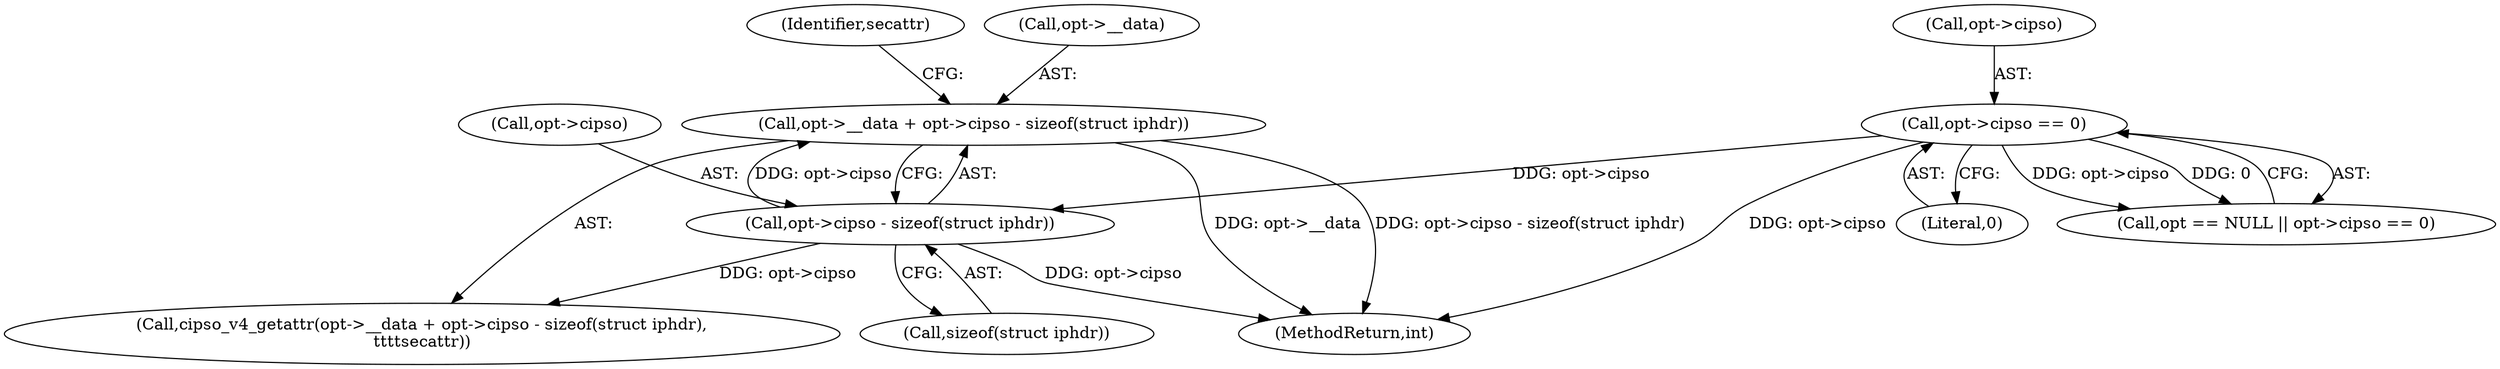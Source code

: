 digraph "1_linux_f6d8bd051c391c1c0458a30b2a7abcd939329259_9@API" {
"1000126" [label="(Call,opt->__data + opt->cipso - sizeof(struct iphdr))"];
"1000130" [label="(Call,opt->cipso - sizeof(struct iphdr))"];
"1000116" [label="(Call,opt->cipso == 0)"];
"1000112" [label="(Call,opt == NULL || opt->cipso == 0)"];
"1000130" [label="(Call,opt->cipso - sizeof(struct iphdr))"];
"1000126" [label="(Call,opt->__data + opt->cipso - sizeof(struct iphdr))"];
"1000136" [label="(Identifier,secattr)"];
"1000125" [label="(Call,cipso_v4_getattr(opt->__data + opt->cipso - sizeof(struct iphdr),\n\t\t\t\tsecattr))"];
"1000134" [label="(Call,sizeof(struct iphdr))"];
"1000116" [label="(Call,opt->cipso == 0)"];
"1000120" [label="(Literal,0)"];
"1000131" [label="(Call,opt->cipso)"];
"1000117" [label="(Call,opt->cipso)"];
"1000137" [label="(MethodReturn,int)"];
"1000127" [label="(Call,opt->__data)"];
"1000126" -> "1000125"  [label="AST: "];
"1000126" -> "1000130"  [label="CFG: "];
"1000127" -> "1000126"  [label="AST: "];
"1000130" -> "1000126"  [label="AST: "];
"1000136" -> "1000126"  [label="CFG: "];
"1000126" -> "1000137"  [label="DDG: opt->__data"];
"1000126" -> "1000137"  [label="DDG: opt->cipso - sizeof(struct iphdr)"];
"1000130" -> "1000126"  [label="DDG: opt->cipso"];
"1000130" -> "1000134"  [label="CFG: "];
"1000131" -> "1000130"  [label="AST: "];
"1000134" -> "1000130"  [label="AST: "];
"1000130" -> "1000137"  [label="DDG: opt->cipso"];
"1000130" -> "1000125"  [label="DDG: opt->cipso"];
"1000116" -> "1000130"  [label="DDG: opt->cipso"];
"1000116" -> "1000112"  [label="AST: "];
"1000116" -> "1000120"  [label="CFG: "];
"1000117" -> "1000116"  [label="AST: "];
"1000120" -> "1000116"  [label="AST: "];
"1000112" -> "1000116"  [label="CFG: "];
"1000116" -> "1000137"  [label="DDG: opt->cipso"];
"1000116" -> "1000112"  [label="DDG: opt->cipso"];
"1000116" -> "1000112"  [label="DDG: 0"];
}

